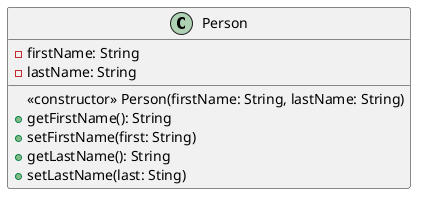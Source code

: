 @startuml
'https://plantuml.com/class-diagram

class Person{
    - firstName: String
    - lastName: String

    <<constructor>> Person(firstName: String, lastName: String)
    + getFirstName(): String
    + setFirstName(first: String)
    + getLastName(): String
    + setLastName(last: Sting)
}

@enduml